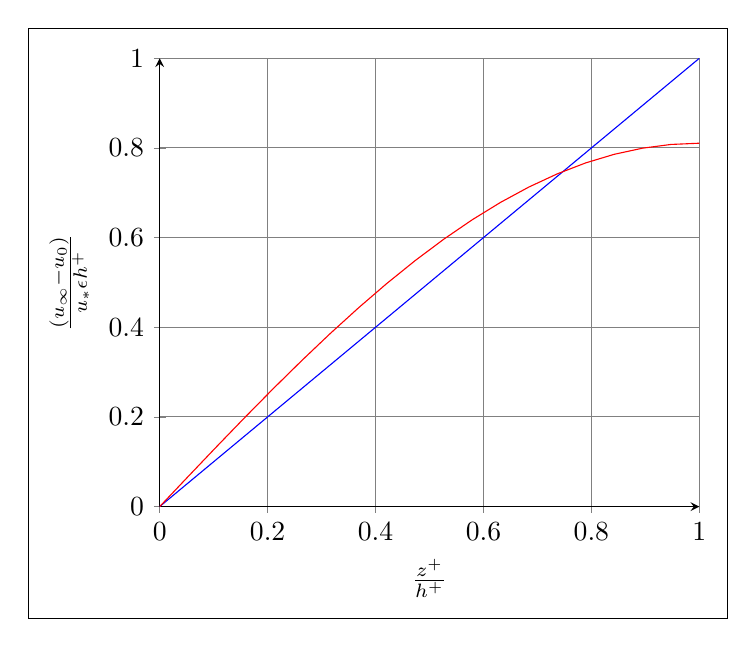 \begin{tikzpicture}[background rectangle, show background rectangle]
    \begin{axis}[
        axis lines = left,
        xmajorgrids=true,
        ymajorgrids=true,
        grid style=gray,
        xlabel = {$\frac{z^+}{h^+}$},
        ylabel = {$\frac{\left(u_{\infty}-u_{0}\right)}{u_*\epsilon h^+}$},
    ]
        \addplot [
            domain=0:1,
            color=blue,
        ]
        {x};
        \addplot [
            domain=0:1,
            color=red,
            samples=20,
        ]
        {8/(pi^2)*sin(pi/2*deg(x))};
%        \addlegendentry{Normalized Velocity}
    \end{axis}
\end{tikzpicture}
